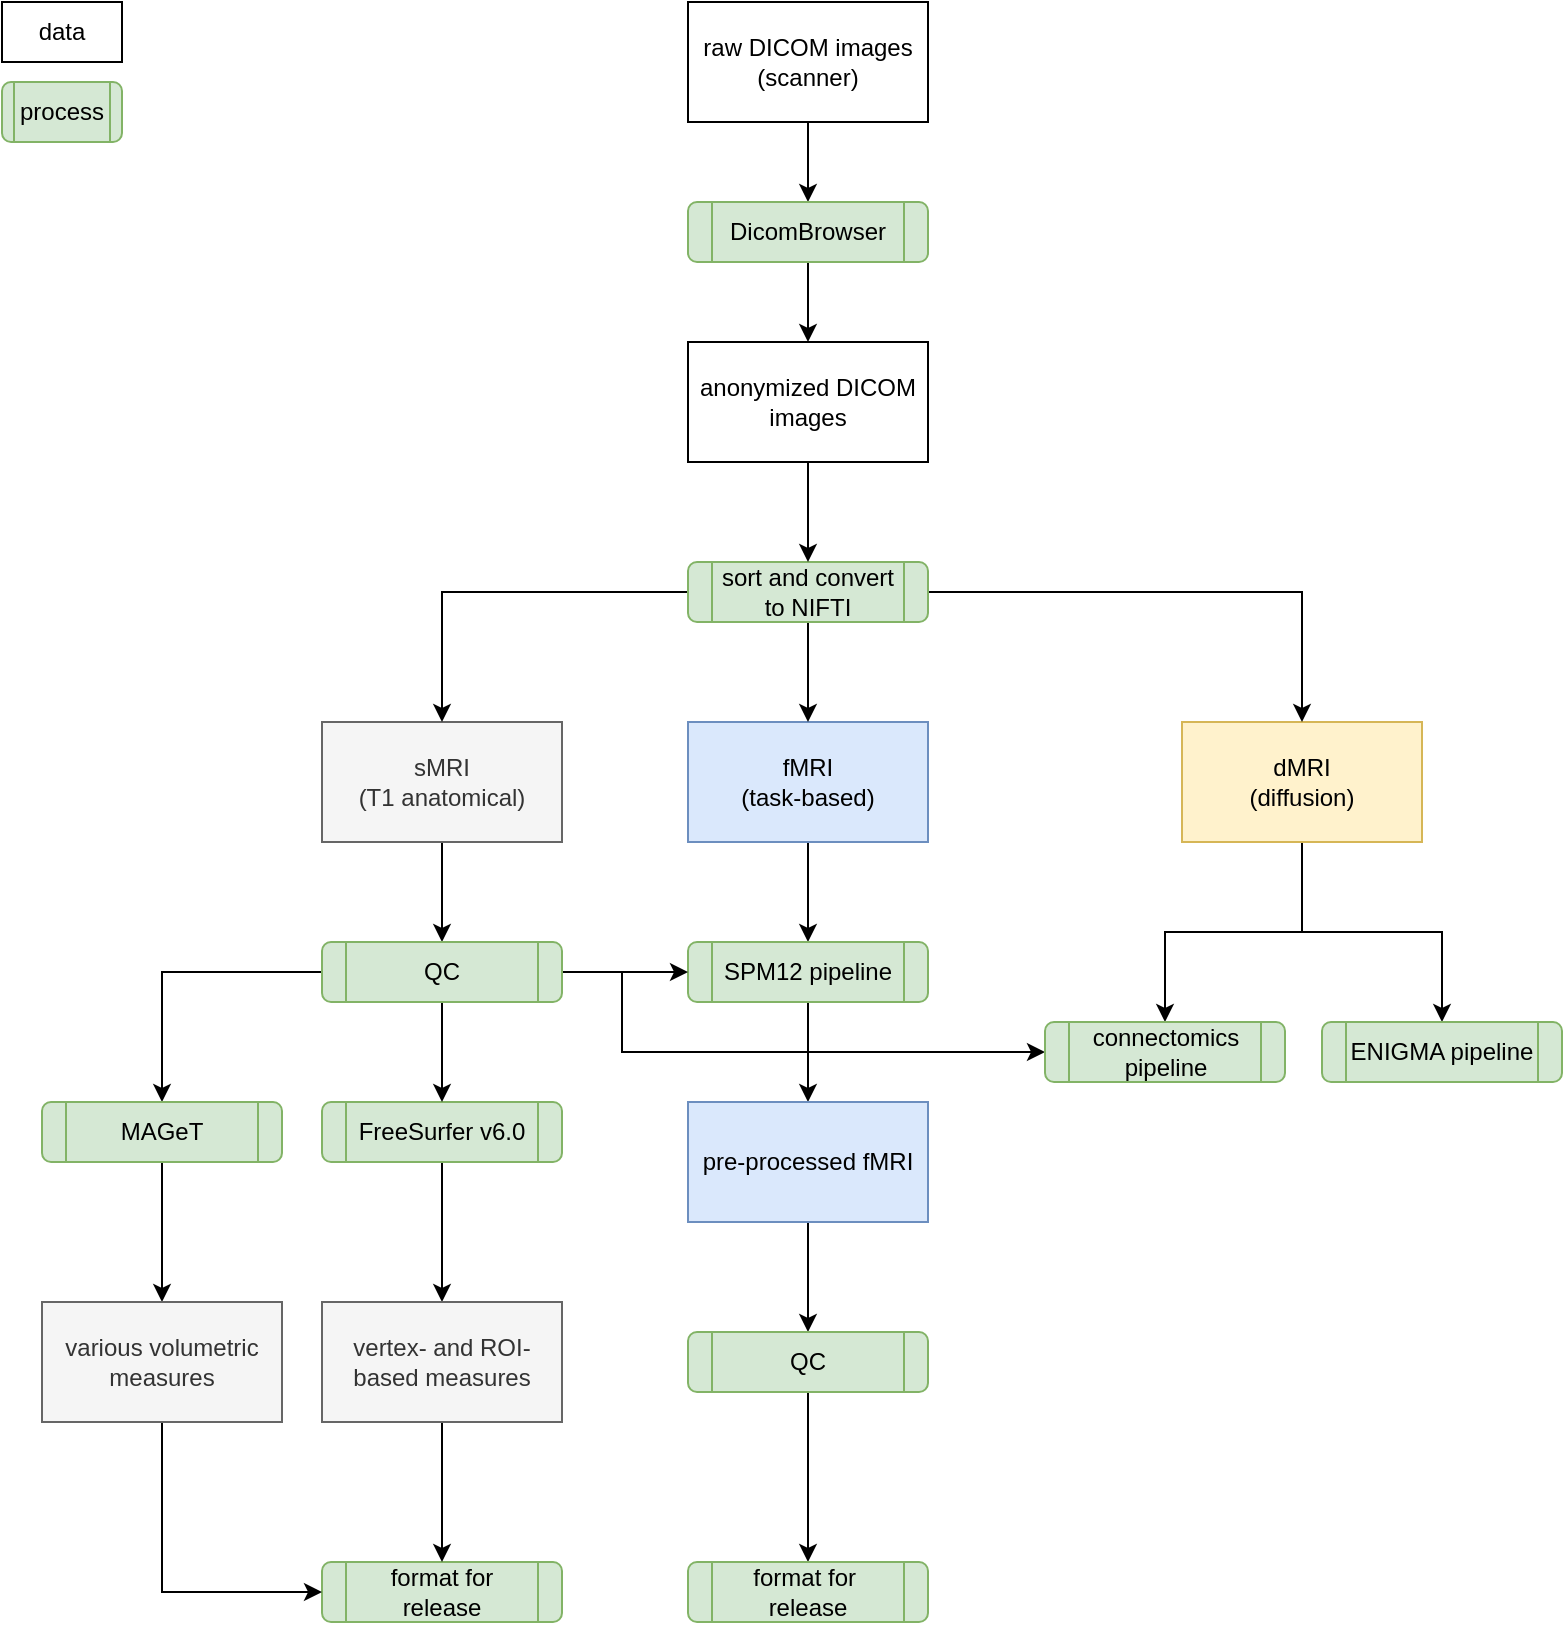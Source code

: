 <mxfile version="10.5.9" type="github"><diagram id="j0eW-3rL3nAvA6KZJJpW" name="Page-1"><mxGraphModel dx="970" dy="856" grid="1" gridSize="10" guides="1" tooltips="1" connect="1" arrows="1" fold="1" page="1" pageScale="1" pageWidth="827" pageHeight="1169" math="0" shadow="0"><root><mxCell id="0"/><mxCell id="1" parent="0"/><mxCell id="-qOHd8E0QizUEmg0LQXA-15" value="" style="edgeStyle=orthogonalEdgeStyle;rounded=0;orthogonalLoop=1;jettySize=auto;html=1;" parent="1" source="-qOHd8E0QizUEmg0LQXA-1" target="-qOHd8E0QizUEmg0LQXA-10" edge="1"><mxGeometry relative="1" as="geometry"/></mxCell><mxCell id="-qOHd8E0QizUEmg0LQXA-1" value="raw DICOM images&lt;br&gt;(scanner)" style="rounded=0;whiteSpace=wrap;html=1;" parent="1" vertex="1"><mxGeometry x="353" y="10" width="120" height="60" as="geometry"/></mxCell><mxCell id="-qOHd8E0QizUEmg0LQXA-29" value="" style="edgeStyle=orthogonalEdgeStyle;rounded=0;orthogonalLoop=1;jettySize=auto;html=1;" parent="1" source="-qOHd8E0QizUEmg0LQXA-10" target="-qOHd8E0QizUEmg0LQXA-28" edge="1"><mxGeometry relative="1" as="geometry"/></mxCell><mxCell id="-qOHd8E0QizUEmg0LQXA-10" value="DicomBrowser" style="shape=process;whiteSpace=wrap;html=1;backgroundOutline=1;rounded=1;shadow=0;glass=0;comic=0;fillColor=#d5e8d4;strokeColor=#82b366;" parent="1" vertex="1"><mxGeometry x="353" y="110" width="120" height="30" as="geometry"/></mxCell><mxCell id="-qOHd8E0QizUEmg0LQXA-57" value="" style="edgeStyle=orthogonalEdgeStyle;rounded=0;orthogonalLoop=1;jettySize=auto;html=1;" parent="1" source="-qOHd8E0QizUEmg0LQXA-17" target="-qOHd8E0QizUEmg0LQXA-56" edge="1"><mxGeometry relative="1" as="geometry"/></mxCell><mxCell id="-qOHd8E0QizUEmg0LQXA-17" value="&lt;div&gt;sMRI&lt;/div&gt;&lt;div&gt;(T1 anatomical)&lt;br&gt;&lt;/div&gt;" style="rounded=0;whiteSpace=wrap;html=1;shadow=0;glass=0;comic=0;fillColor=#f5f5f5;strokeColor=#666666;fontColor=#333333;" parent="1" vertex="1"><mxGeometry x="170" y="370" width="120" height="60" as="geometry"/></mxCell><mxCell id="-qOHd8E0QizUEmg0LQXA-42" value="" style="edgeStyle=orthogonalEdgeStyle;rounded=0;orthogonalLoop=1;jettySize=auto;html=1;" parent="1" source="-qOHd8E0QizUEmg0LQXA-21" target="-qOHd8E0QizUEmg0LQXA-41" edge="1"><mxGeometry relative="1" as="geometry"/></mxCell><mxCell id="-qOHd8E0QizUEmg0LQXA-21" value="&lt;div&gt;fMRI&lt;/div&gt;&lt;div&gt;(task-based)&lt;br&gt;&lt;/div&gt;" style="rounded=0;whiteSpace=wrap;html=1;shadow=0;glass=0;comic=0;fillColor=#dae8fc;strokeColor=#6c8ebf;" parent="1" vertex="1"><mxGeometry x="353" y="370" width="120" height="60" as="geometry"/></mxCell><mxCell id="-qOHd8E0QizUEmg0LQXA-65" style="edgeStyle=orthogonalEdgeStyle;rounded=0;orthogonalLoop=1;jettySize=auto;html=1;entryX=0.5;entryY=0;entryDx=0;entryDy=0;" parent="1" source="-qOHd8E0QizUEmg0LQXA-23" target="-qOHd8E0QizUEmg0LQXA-62" edge="1"><mxGeometry relative="1" as="geometry"/></mxCell><mxCell id="-qOHd8E0QizUEmg0LQXA-66" style="edgeStyle=orthogonalEdgeStyle;rounded=0;orthogonalLoop=1;jettySize=auto;html=1;entryX=0.5;entryY=0;entryDx=0;entryDy=0;" parent="1" source="-qOHd8E0QizUEmg0LQXA-23" target="-qOHd8E0QizUEmg0LQXA-64" edge="1"><mxGeometry relative="1" as="geometry"/></mxCell><mxCell id="-qOHd8E0QizUEmg0LQXA-23" value="dMRI&lt;br&gt;(diffusion)" style="rounded=0;whiteSpace=wrap;html=1;shadow=0;glass=0;comic=0;fillColor=#fff2cc;strokeColor=#d6b656;" parent="1" vertex="1"><mxGeometry x="600" y="370" width="120" height="60" as="geometry"/></mxCell><mxCell id="-qOHd8E0QizUEmg0LQXA-33" value="" style="edgeStyle=orthogonalEdgeStyle;rounded=0;orthogonalLoop=1;jettySize=auto;html=1;" parent="1" source="-qOHd8E0QizUEmg0LQXA-25" target="-qOHd8E0QizUEmg0LQXA-23" edge="1"><mxGeometry relative="1" as="geometry"/></mxCell><mxCell id="-qOHd8E0QizUEmg0LQXA-34" value="" style="edgeStyle=orthogonalEdgeStyle;rounded=0;orthogonalLoop=1;jettySize=auto;html=1;" parent="1" source="-qOHd8E0QizUEmg0LQXA-25" target="-qOHd8E0QizUEmg0LQXA-17" edge="1"><mxGeometry relative="1" as="geometry"/></mxCell><mxCell id="-qOHd8E0QizUEmg0LQXA-61" value="" style="edgeStyle=orthogonalEdgeStyle;rounded=0;orthogonalLoop=1;jettySize=auto;html=1;" parent="1" source="-qOHd8E0QizUEmg0LQXA-25" target="-qOHd8E0QizUEmg0LQXA-21" edge="1"><mxGeometry relative="1" as="geometry"/></mxCell><mxCell id="-qOHd8E0QizUEmg0LQXA-25" value="sort and convert to NIFTI" style="shape=process;whiteSpace=wrap;html=1;backgroundOutline=1;rounded=1;shadow=0;glass=0;comic=0;fillColor=#d5e8d4;strokeColor=#82b366;" parent="1" vertex="1"><mxGeometry x="353" y="290" width="120" height="30" as="geometry"/></mxCell><mxCell id="-qOHd8E0QizUEmg0LQXA-30" value="" style="edgeStyle=orthogonalEdgeStyle;rounded=0;orthogonalLoop=1;jettySize=auto;html=1;" parent="1" source="-qOHd8E0QizUEmg0LQXA-28" target="-qOHd8E0QizUEmg0LQXA-25" edge="1"><mxGeometry relative="1" as="geometry"/></mxCell><mxCell id="-qOHd8E0QizUEmg0LQXA-28" value="anonymized DICOM images" style="rounded=0;whiteSpace=wrap;html=1;" parent="1" vertex="1"><mxGeometry x="353" y="180" width="120" height="60" as="geometry"/></mxCell><mxCell id="-qOHd8E0QizUEmg0LQXA-39" value="process" style="shape=process;whiteSpace=wrap;html=1;backgroundOutline=1;rounded=1;shadow=0;glass=0;comic=0;fillColor=#d5e8d4;strokeColor=#82b366;" parent="1" vertex="1"><mxGeometry x="10" y="50" width="60" height="30" as="geometry"/></mxCell><mxCell id="-qOHd8E0QizUEmg0LQXA-40" value="data" style="rounded=0;whiteSpace=wrap;html=1;shadow=0;glass=0;comic=0;gradientColor=none;" parent="1" vertex="1"><mxGeometry x="10" y="10" width="60" height="30" as="geometry"/></mxCell><mxCell id="-qOHd8E0QizUEmg0LQXA-45" value="" style="edgeStyle=orthogonalEdgeStyle;rounded=0;orthogonalLoop=1;jettySize=auto;html=1;" parent="1" source="-qOHd8E0QizUEmg0LQXA-41" target="-qOHd8E0QizUEmg0LQXA-44" edge="1"><mxGeometry relative="1" as="geometry"/></mxCell><mxCell id="-qOHd8E0QizUEmg0LQXA-41" value="SPM12 pipeline" style="shape=process;whiteSpace=wrap;html=1;backgroundOutline=1;rounded=1;shadow=0;glass=0;comic=0;fillColor=#d5e8d4;strokeColor=#82b366;" parent="1" vertex="1"><mxGeometry x="353" y="480" width="120" height="30" as="geometry"/></mxCell><mxCell id="-qOHd8E0QizUEmg0LQXA-49" value="" style="edgeStyle=orthogonalEdgeStyle;rounded=0;orthogonalLoop=1;jettySize=auto;html=1;" parent="1" source="-qOHd8E0QizUEmg0LQXA-44" target="-qOHd8E0QizUEmg0LQXA-48" edge="1"><mxGeometry relative="1" as="geometry"/></mxCell><mxCell id="-qOHd8E0QizUEmg0LQXA-44" value="pre-processed fMRI" style="rounded=0;whiteSpace=wrap;html=1;shadow=0;glass=0;comic=0;fillColor=#dae8fc;strokeColor=#6c8ebf;" parent="1" vertex="1"><mxGeometry x="353" y="560" width="120" height="60" as="geometry"/></mxCell><mxCell id="-qOHd8E0QizUEmg0LQXA-54" value="" style="edgeStyle=orthogonalEdgeStyle;rounded=0;orthogonalLoop=1;jettySize=auto;html=1;" parent="1" source="-qOHd8E0QizUEmg0LQXA-46" target="-qOHd8E0QizUEmg0LQXA-53" edge="1"><mxGeometry relative="1" as="geometry"/></mxCell><mxCell id="-qOHd8E0QizUEmg0LQXA-46" value="FreeSurfer v6.0" style="shape=process;whiteSpace=wrap;html=1;backgroundOutline=1;rounded=1;shadow=0;glass=0;comic=0;fillColor=#d5e8d4;strokeColor=#82b366;" parent="1" vertex="1"><mxGeometry x="170" y="560" width="120" height="30" as="geometry"/></mxCell><mxCell id="-qOHd8E0QizUEmg0LQXA-52" value="" style="edgeStyle=orthogonalEdgeStyle;rounded=0;orthogonalLoop=1;jettySize=auto;html=1;" parent="1" source="-qOHd8E0QizUEmg0LQXA-48" target="-qOHd8E0QizUEmg0LQXA-50" edge="1"><mxGeometry relative="1" as="geometry"/></mxCell><mxCell id="-qOHd8E0QizUEmg0LQXA-48" value="QC" style="shape=process;whiteSpace=wrap;html=1;backgroundOutline=1;rounded=1;shadow=0;glass=0;comic=0;fillColor=#d5e8d4;strokeColor=#82b366;" parent="1" vertex="1"><mxGeometry x="353" y="675" width="120" height="30" as="geometry"/></mxCell><mxCell id="-qOHd8E0QizUEmg0LQXA-50" value="format for&amp;nbsp; release" style="shape=process;whiteSpace=wrap;html=1;backgroundOutline=1;rounded=1;shadow=0;glass=0;comic=0;fillColor=#d5e8d4;strokeColor=#82b366;" parent="1" vertex="1"><mxGeometry x="353" y="790" width="120" height="30" as="geometry"/></mxCell><mxCell id="-qOHd8E0QizUEmg0LQXA-51" value="format for release" style="shape=process;whiteSpace=wrap;html=1;backgroundOutline=1;rounded=1;shadow=0;glass=0;comic=0;fillColor=#d5e8d4;strokeColor=#82b366;" parent="1" vertex="1"><mxGeometry x="170" y="790" width="120" height="30" as="geometry"/></mxCell><mxCell id="-qOHd8E0QizUEmg0LQXA-55" style="edgeStyle=orthogonalEdgeStyle;rounded=0;orthogonalLoop=1;jettySize=auto;html=1;entryX=0.5;entryY=0;entryDx=0;entryDy=0;" parent="1" source="-qOHd8E0QizUEmg0LQXA-53" target="-qOHd8E0QizUEmg0LQXA-51" edge="1"><mxGeometry relative="1" as="geometry"/></mxCell><mxCell id="-qOHd8E0QizUEmg0LQXA-53" value="vertex- and ROI-based measures" style="rounded=0;whiteSpace=wrap;html=1;shadow=0;glass=0;comic=0;fillColor=#f5f5f5;strokeColor=#666666;fontColor=#333333;" parent="1" vertex="1"><mxGeometry x="170" y="660" width="120" height="60" as="geometry"/></mxCell><mxCell id="-qOHd8E0QizUEmg0LQXA-58" style="edgeStyle=orthogonalEdgeStyle;rounded=0;orthogonalLoop=1;jettySize=auto;html=1;entryX=0;entryY=0.5;entryDx=0;entryDy=0;" parent="1" source="-qOHd8E0QizUEmg0LQXA-56" target="-qOHd8E0QizUEmg0LQXA-41" edge="1"><mxGeometry relative="1" as="geometry"/></mxCell><mxCell id="-qOHd8E0QizUEmg0LQXA-59" value="" style="edgeStyle=orthogonalEdgeStyle;rounded=0;orthogonalLoop=1;jettySize=auto;html=1;" parent="1" source="-qOHd8E0QizUEmg0LQXA-56" target="-qOHd8E0QizUEmg0LQXA-46" edge="1"><mxGeometry relative="1" as="geometry"/></mxCell><mxCell id="-qOHd8E0QizUEmg0LQXA-68" style="edgeStyle=orthogonalEdgeStyle;rounded=0;orthogonalLoop=1;jettySize=auto;html=1;entryX=0.5;entryY=0;entryDx=0;entryDy=0;" parent="1" source="-qOHd8E0QizUEmg0LQXA-56" target="-qOHd8E0QizUEmg0LQXA-67" edge="1"><mxGeometry relative="1" as="geometry"/></mxCell><mxCell id="-qOHd8E0QizUEmg0LQXA-74" style="edgeStyle=orthogonalEdgeStyle;rounded=0;orthogonalLoop=1;jettySize=auto;html=1;entryX=0;entryY=0.5;entryDx=0;entryDy=0;" parent="1" source="-qOHd8E0QizUEmg0LQXA-56" target="-qOHd8E0QizUEmg0LQXA-62" edge="1"><mxGeometry relative="1" as="geometry"><Array as="points"><mxPoint x="320" y="495"/><mxPoint x="320" y="535"/></Array></mxGeometry></mxCell><mxCell id="-qOHd8E0QizUEmg0LQXA-56" value="QC" style="shape=process;whiteSpace=wrap;html=1;backgroundOutline=1;rounded=1;shadow=0;glass=0;comic=0;fillColor=#d5e8d4;strokeColor=#82b366;" parent="1" vertex="1"><mxGeometry x="170" y="480" width="120" height="30" as="geometry"/></mxCell><mxCell id="-qOHd8E0QizUEmg0LQXA-62" value="connectomics pipeline" style="shape=process;whiteSpace=wrap;html=1;backgroundOutline=1;rounded=1;shadow=0;glass=0;comic=0;fillColor=#d5e8d4;strokeColor=#82b366;" parent="1" vertex="1"><mxGeometry x="531.5" y="520" width="120" height="30" as="geometry"/></mxCell><mxCell id="-qOHd8E0QizUEmg0LQXA-64" value="ENIGMA pipeline" style="shape=process;whiteSpace=wrap;html=1;backgroundOutline=1;rounded=1;shadow=0;glass=0;comic=0;fillColor=#d5e8d4;strokeColor=#82b366;" parent="1" vertex="1"><mxGeometry x="670" y="520" width="120" height="30" as="geometry"/></mxCell><mxCell id="-qOHd8E0QizUEmg0LQXA-70" value="" style="edgeStyle=orthogonalEdgeStyle;rounded=0;orthogonalLoop=1;jettySize=auto;html=1;" parent="1" source="-qOHd8E0QizUEmg0LQXA-67" target="-qOHd8E0QizUEmg0LQXA-69" edge="1"><mxGeometry relative="1" as="geometry"/></mxCell><mxCell id="-qOHd8E0QizUEmg0LQXA-67" value="MAGeT" style="shape=process;whiteSpace=wrap;html=1;backgroundOutline=1;rounded=1;shadow=0;glass=0;comic=0;fillColor=#d5e8d4;strokeColor=#82b366;" parent="1" vertex="1"><mxGeometry x="30" y="560" width="120" height="30" as="geometry"/></mxCell><mxCell id="-qOHd8E0QizUEmg0LQXA-73" style="edgeStyle=orthogonalEdgeStyle;rounded=0;orthogonalLoop=1;jettySize=auto;html=1;entryX=0;entryY=0.5;entryDx=0;entryDy=0;" parent="1" source="-qOHd8E0QizUEmg0LQXA-69" target="-qOHd8E0QizUEmg0LQXA-51" edge="1"><mxGeometry relative="1" as="geometry"><Array as="points"><mxPoint x="90" y="805"/></Array></mxGeometry></mxCell><mxCell id="-qOHd8E0QizUEmg0LQXA-69" value="various volumetric measures" style="rounded=0;whiteSpace=wrap;html=1;shadow=0;glass=0;comic=0;fillColor=#f5f5f5;strokeColor=#666666;fontColor=#333333;" parent="1" vertex="1"><mxGeometry x="30" y="660" width="120" height="60" as="geometry"/></mxCell></root></mxGraphModel></diagram></mxfile>